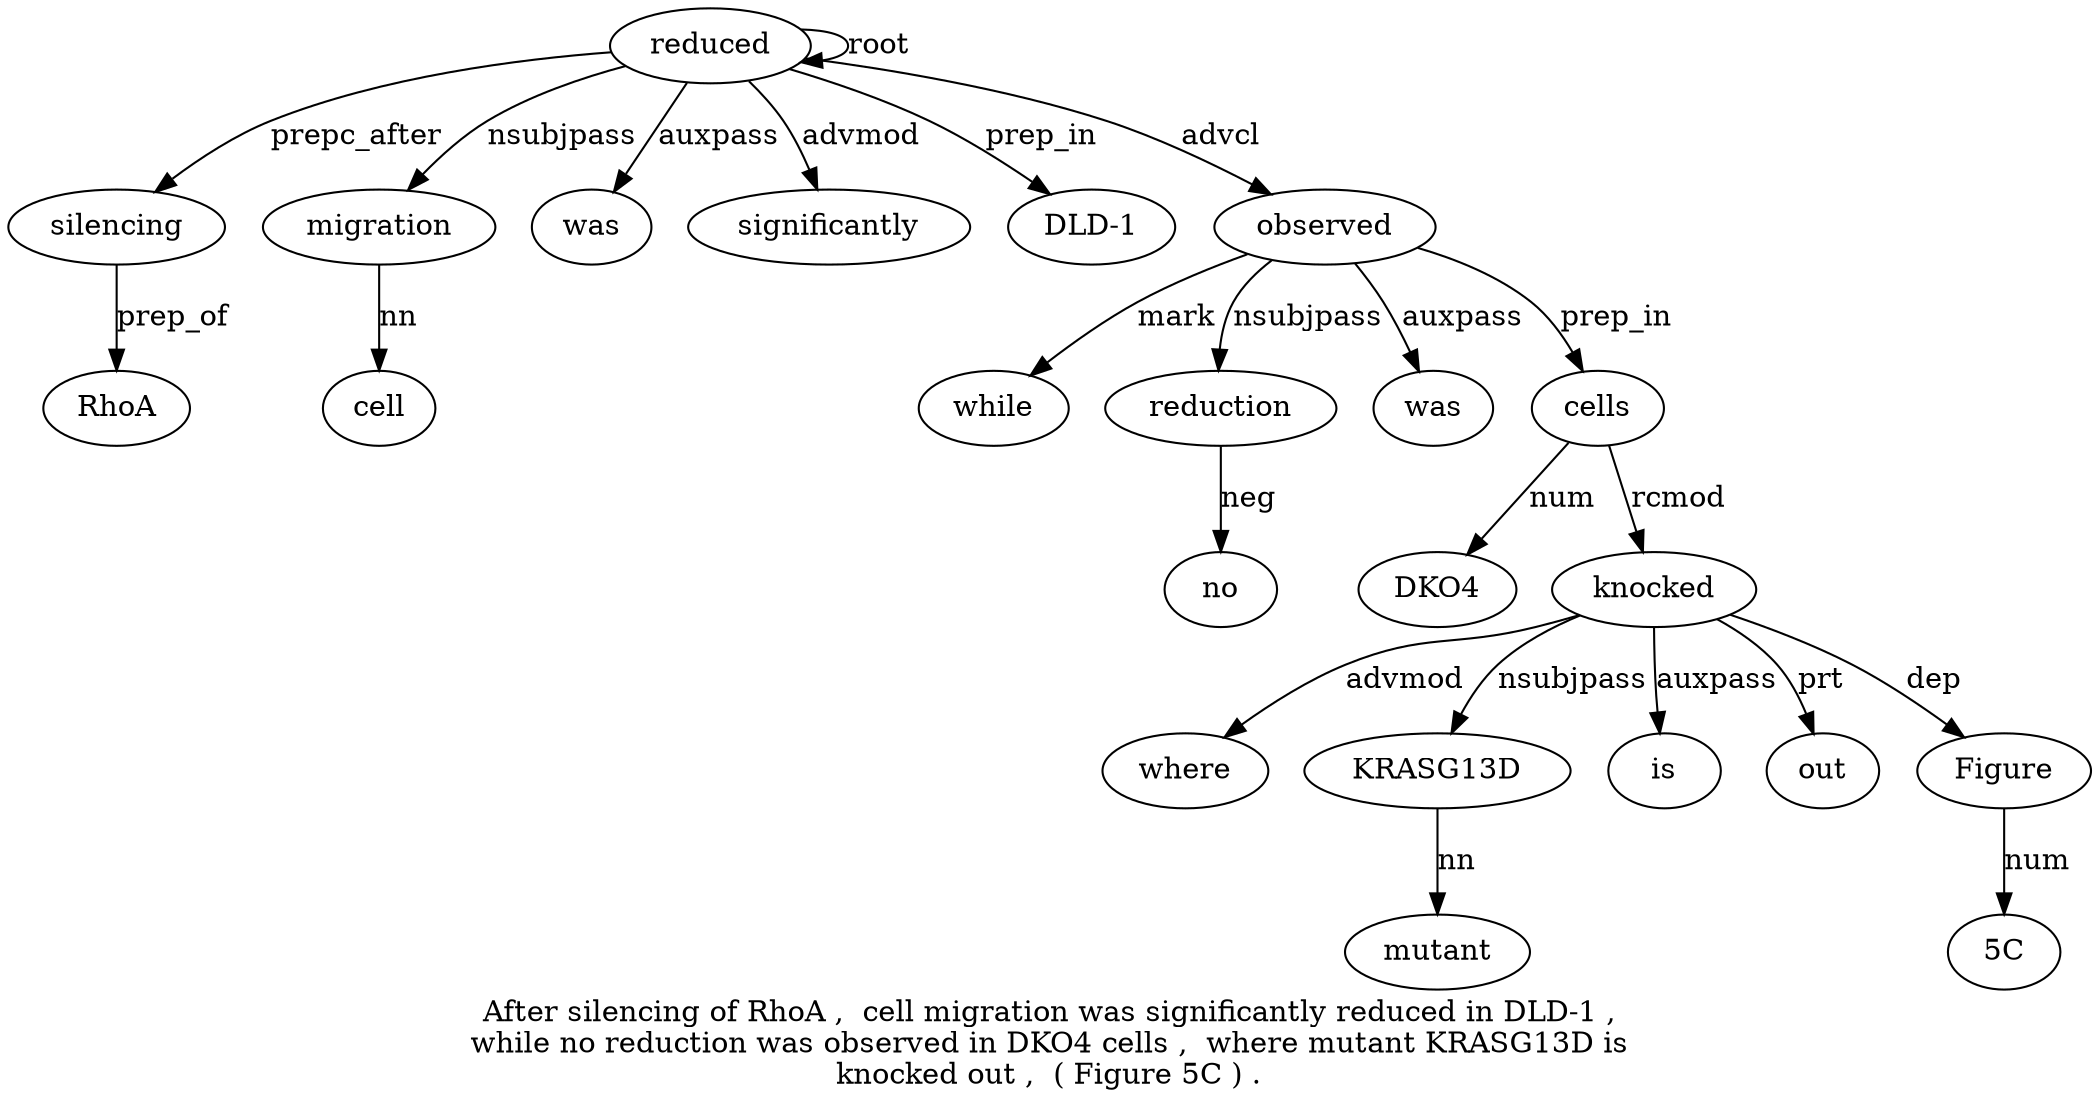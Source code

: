 digraph "After silencing of RhoA ,  cell migration was significantly reduced in DLD-1 ,  while no reduction was observed in DKO4 cells ,  where mutant KRASG13D is knocked out ,  ( Figure 5C ) ." {
label="After silencing of RhoA ,  cell migration was significantly reduced in DLD-1 ,
while no reduction was observed in DKO4 cells ,  where mutant KRASG13D is
knocked out ,  ( Figure 5C ) .";
reduced10 [style=filled, fillcolor=white, label=reduced];
silencing2 [style=filled, fillcolor=white, label=silencing];
reduced10 -> silencing2  [label=prepc_after];
RhoA4 [style=filled, fillcolor=white, label=RhoA];
silencing2 -> RhoA4  [label=prep_of];
migration7 [style=filled, fillcolor=white, label=migration];
cell6 [style=filled, fillcolor=white, label=cell];
migration7 -> cell6  [label=nn];
reduced10 -> migration7  [label=nsubjpass];
was8 [style=filled, fillcolor=white, label=was];
reduced10 -> was8  [label=auxpass];
significantly9 [style=filled, fillcolor=white, label=significantly];
reduced10 -> significantly9  [label=advmod];
reduced10 -> reduced10  [label=root];
"DLD-12" [style=filled, fillcolor=white, label="DLD-1"];
reduced10 -> "DLD-12"  [label=prep_in];
observed18 [style=filled, fillcolor=white, label=observed];
while14 [style=filled, fillcolor=white, label=while];
observed18 -> while14  [label=mark];
reduction16 [style=filled, fillcolor=white, label=reduction];
no15 [style=filled, fillcolor=white, label=no];
reduction16 -> no15  [label=neg];
observed18 -> reduction16  [label=nsubjpass];
was17 [style=filled, fillcolor=white, label=was];
observed18 -> was17  [label=auxpass];
reduced10 -> observed18  [label=advcl];
cells21 [style=filled, fillcolor=white, label=cells];
DKO420 [style=filled, fillcolor=white, label=DKO4];
cells21 -> DKO420  [label=num];
observed18 -> cells21  [label=prep_in];
knocked27 [style=filled, fillcolor=white, label=knocked];
where23 [style=filled, fillcolor=white, label=where];
knocked27 -> where23  [label=advmod];
KRASG13D25 [style=filled, fillcolor=white, label=KRASG13D];
mutant24 [style=filled, fillcolor=white, label=mutant];
KRASG13D25 -> mutant24  [label=nn];
knocked27 -> KRASG13D25  [label=nsubjpass];
is26 [style=filled, fillcolor=white, label=is];
knocked27 -> is26  [label=auxpass];
cells21 -> knocked27  [label=rcmod];
out28 [style=filled, fillcolor=white, label=out];
knocked27 -> out28  [label=prt];
Figure31 [style=filled, fillcolor=white, label=Figure];
knocked27 -> Figure31  [label=dep];
"5C32" [style=filled, fillcolor=white, label="5C"];
Figure31 -> "5C32"  [label=num];
}
